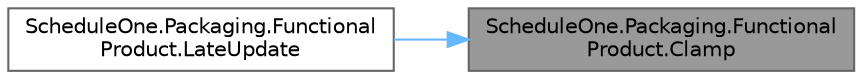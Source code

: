 digraph "ScheduleOne.Packaging.FunctionalProduct.Clamp"
{
 // LATEX_PDF_SIZE
  bgcolor="transparent";
  edge [fontname=Helvetica,fontsize=10,labelfontname=Helvetica,labelfontsize=10];
  node [fontname=Helvetica,fontsize=10,shape=box,height=0.2,width=0.4];
  rankdir="RL";
  Node1 [id="Node000001",label="ScheduleOne.Packaging.Functional\lProduct.Clamp",height=0.2,width=0.4,color="gray40", fillcolor="grey60", style="filled", fontcolor="black",tooltip=" "];
  Node1 -> Node2 [id="edge1_Node000001_Node000002",dir="back",color="steelblue1",style="solid",tooltip=" "];
  Node2 [id="Node000002",label="ScheduleOne.Packaging.Functional\lProduct.LateUpdate",height=0.2,width=0.4,color="grey40", fillcolor="white", style="filled",URL="$class_schedule_one_1_1_packaging_1_1_functional_product.html#a78efb46dd6ed72f9cff9420d7a840e9d",tooltip=" "];
}
